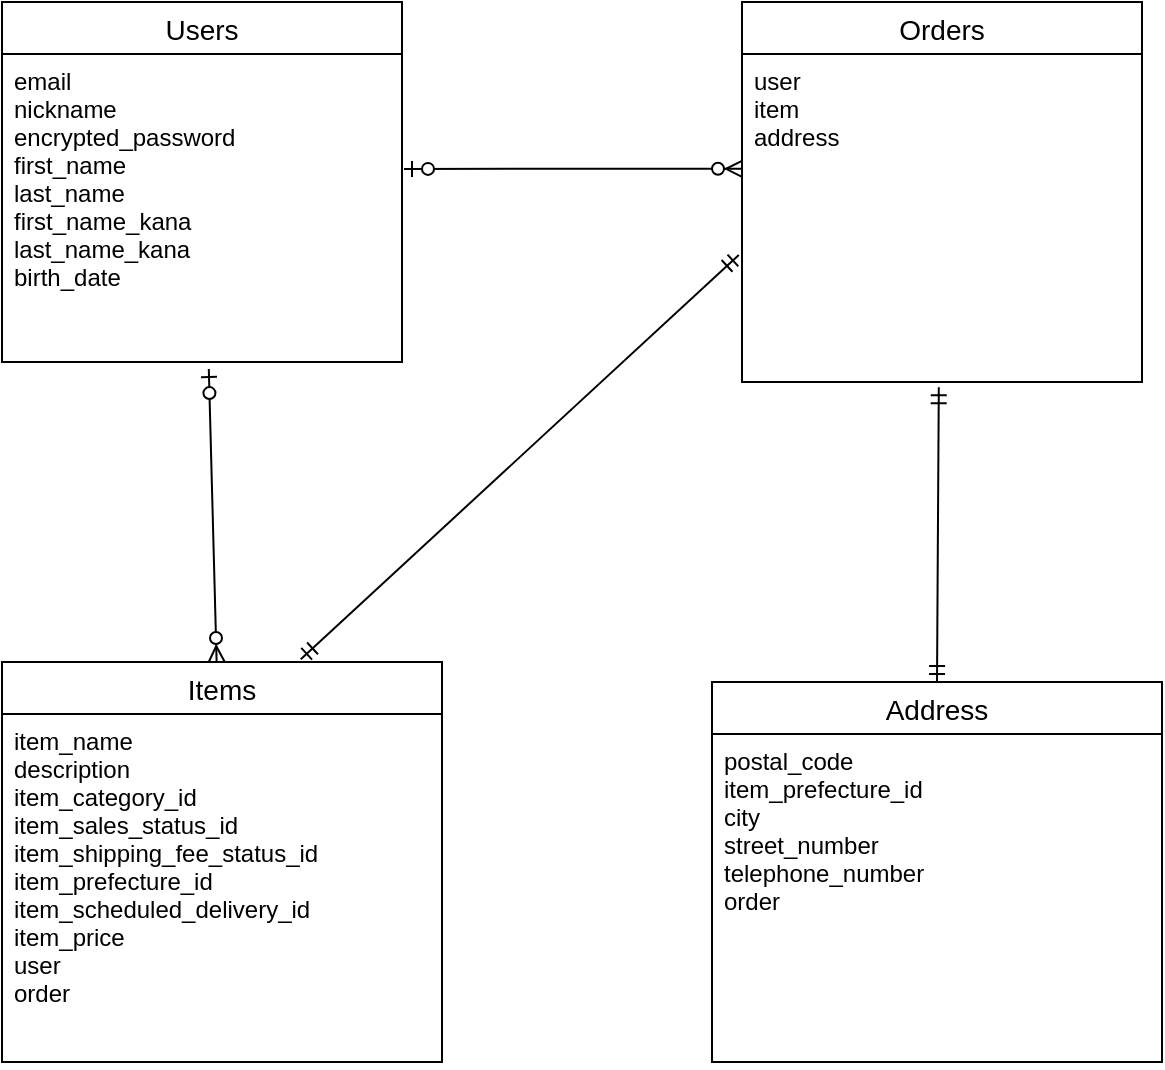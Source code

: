 <mxfile>
    <diagram id="B4E3CvC3NQbvbLKpnsgZ" name="ページ1">
        <mxGraphModel dx="802" dy="821" grid="1" gridSize="10" guides="1" tooltips="1" connect="1" arrows="1" fold="1" page="1" pageScale="1" pageWidth="850" pageHeight="1100" math="0" shadow="0">
            <root>
                <mxCell id="0"/>
                <mxCell id="1" parent="0"/>
                <mxCell id="69" value="" style="fontSize=12;html=1;endArrow=ERzeroToMany;startArrow=ERzeroToOne;exitX=0.517;exitY=1.023;exitDx=0;exitDy=0;shadow=0;exitPerimeter=0;" edge="1" parent="1" source="16" target="36">
                    <mxGeometry width="100" height="100" relative="1" as="geometry">
                        <mxPoint x="140" y="420" as="sourcePoint"/>
                        <mxPoint x="150" y="360" as="targetPoint"/>
                    </mxGeometry>
                </mxCell>
                <mxCell id="15" value="Users" style="swimlane;fontStyle=0;childLayout=stackLayout;horizontal=1;startSize=26;horizontalStack=0;resizeParent=1;resizeParentMax=0;resizeLast=0;collapsible=1;marginBottom=0;align=center;fontSize=14;" parent="1" vertex="1">
                    <mxGeometry x="90" y="120" width="200" height="180" as="geometry"/>
                </mxCell>
                <mxCell id="16" value="email&#10;nickname&#10;encrypted_password&#10;first_name&#10;last_name&#10;first_name_kana&#10;last_name_kana&#10;birth_date" style="text;strokeColor=none;fillColor=none;spacingLeft=4;spacingRight=4;overflow=hidden;rotatable=0;points=[[0,0.5],[1,0.5]];portConstraint=eastwest;fontSize=12;" parent="15" vertex="1">
                    <mxGeometry y="26" width="200" height="154" as="geometry"/>
                </mxCell>
                <mxCell id="32" value="Orders" style="swimlane;fontStyle=0;childLayout=stackLayout;horizontal=1;startSize=26;horizontalStack=0;resizeParent=1;resizeParentMax=0;resizeLast=0;collapsible=1;marginBottom=0;align=center;fontSize=14;" parent="1" vertex="1">
                    <mxGeometry x="460" y="120" width="200" height="190" as="geometry"/>
                </mxCell>
                <mxCell id="33" value="user&#10;item&#10;address" style="text;strokeColor=none;fillColor=none;spacingLeft=4;spacingRight=4;overflow=hidden;rotatable=0;points=[[0,0.5],[1,0.5]];portConstraint=eastwest;fontSize=12;" parent="32" vertex="1">
                    <mxGeometry y="26" width="200" height="164" as="geometry"/>
                </mxCell>
                <mxCell id="36" value="Items" style="swimlane;fontStyle=0;childLayout=stackLayout;horizontal=1;startSize=26;horizontalStack=0;resizeParent=1;resizeParentMax=0;resizeLast=0;collapsible=1;marginBottom=0;align=center;fontSize=14;" parent="1" vertex="1">
                    <mxGeometry x="90" y="450" width="220" height="200" as="geometry"/>
                </mxCell>
                <mxCell id="37" value="item_name&#10;description&#10;item_category_id&#10;item_sales_status_id&#10;item_shipping_fee_status_id&#10;item_prefecture_id&#10;item_scheduled_delivery_id&#10;item_price&#10;user&#10;order" style="text;strokeColor=none;fillColor=none;spacingLeft=4;spacingRight=4;overflow=hidden;rotatable=0;points=[[0,0.5],[1,0.5]];portConstraint=eastwest;fontSize=12;" parent="36" vertex="1">
                    <mxGeometry y="26" width="220" height="174" as="geometry"/>
                </mxCell>
                <mxCell id="40" value="Address" style="swimlane;fontStyle=0;childLayout=stackLayout;horizontal=1;startSize=26;horizontalStack=0;resizeParent=1;resizeParentMax=0;resizeLast=0;collapsible=1;marginBottom=0;align=center;fontSize=14;" parent="1" vertex="1">
                    <mxGeometry x="445" y="460" width="225" height="190" as="geometry"/>
                </mxCell>
                <mxCell id="41" value="postal_code&#10;item_prefecture_id&#10;city&#10;street_number&#10;telephone_number&#10;order" style="text;strokeColor=none;fillColor=none;spacingLeft=4;spacingRight=4;overflow=hidden;rotatable=0;points=[[0,0.5],[1,0.5]];portConstraint=eastwest;fontSize=12;" parent="40" vertex="1">
                    <mxGeometry y="26" width="225" height="164" as="geometry"/>
                </mxCell>
                <mxCell id="63" value="" style="fontSize=12;html=1;endArrow=ERzeroToMany;startArrow=ERzeroToOne;exitX=1.005;exitY=0.373;exitDx=0;exitDy=0;exitPerimeter=0;entryX=0;entryY=0.35;entryDx=0;entryDy=0;jumpSize=13;entryPerimeter=0;" parent="1" source="16" edge="1" target="33">
                    <mxGeometry width="100" height="100" relative="1" as="geometry">
                        <mxPoint x="348" y="159.998" as="sourcePoint"/>
                        <mxPoint x="460" y="191" as="targetPoint"/>
                    </mxGeometry>
                </mxCell>
                <mxCell id="73" value="" style="fontSize=12;html=1;endArrow=ERmandOne;startArrow=ERmandOne;shadow=0;exitX=0.679;exitY=-0.007;exitDx=0;exitDy=0;exitPerimeter=0;entryX=-0.008;entryY=0.613;entryDx=0;entryDy=0;entryPerimeter=0;" edge="1" parent="1" source="36" target="33">
                    <mxGeometry width="100" height="100" relative="1" as="geometry">
                        <mxPoint x="360" y="470" as="sourcePoint"/>
                        <mxPoint x="430" y="320" as="targetPoint"/>
                    </mxGeometry>
                </mxCell>
                <mxCell id="74" value="" style="fontSize=12;html=1;endArrow=ERmandOne;startArrow=ERmandOne;shadow=0;exitX=0.5;exitY=0;exitDx=0;exitDy=0;entryX=0.492;entryY=1.016;entryDx=0;entryDy=0;entryPerimeter=0;" edge="1" parent="1" source="40" target="33">
                    <mxGeometry width="100" height="100" relative="1" as="geometry">
                        <mxPoint x="249.38" y="458.6" as="sourcePoint"/>
                        <mxPoint x="468.4" y="256.532" as="targetPoint"/>
                    </mxGeometry>
                </mxCell>
            </root>
        </mxGraphModel>
    </diagram>
</mxfile>